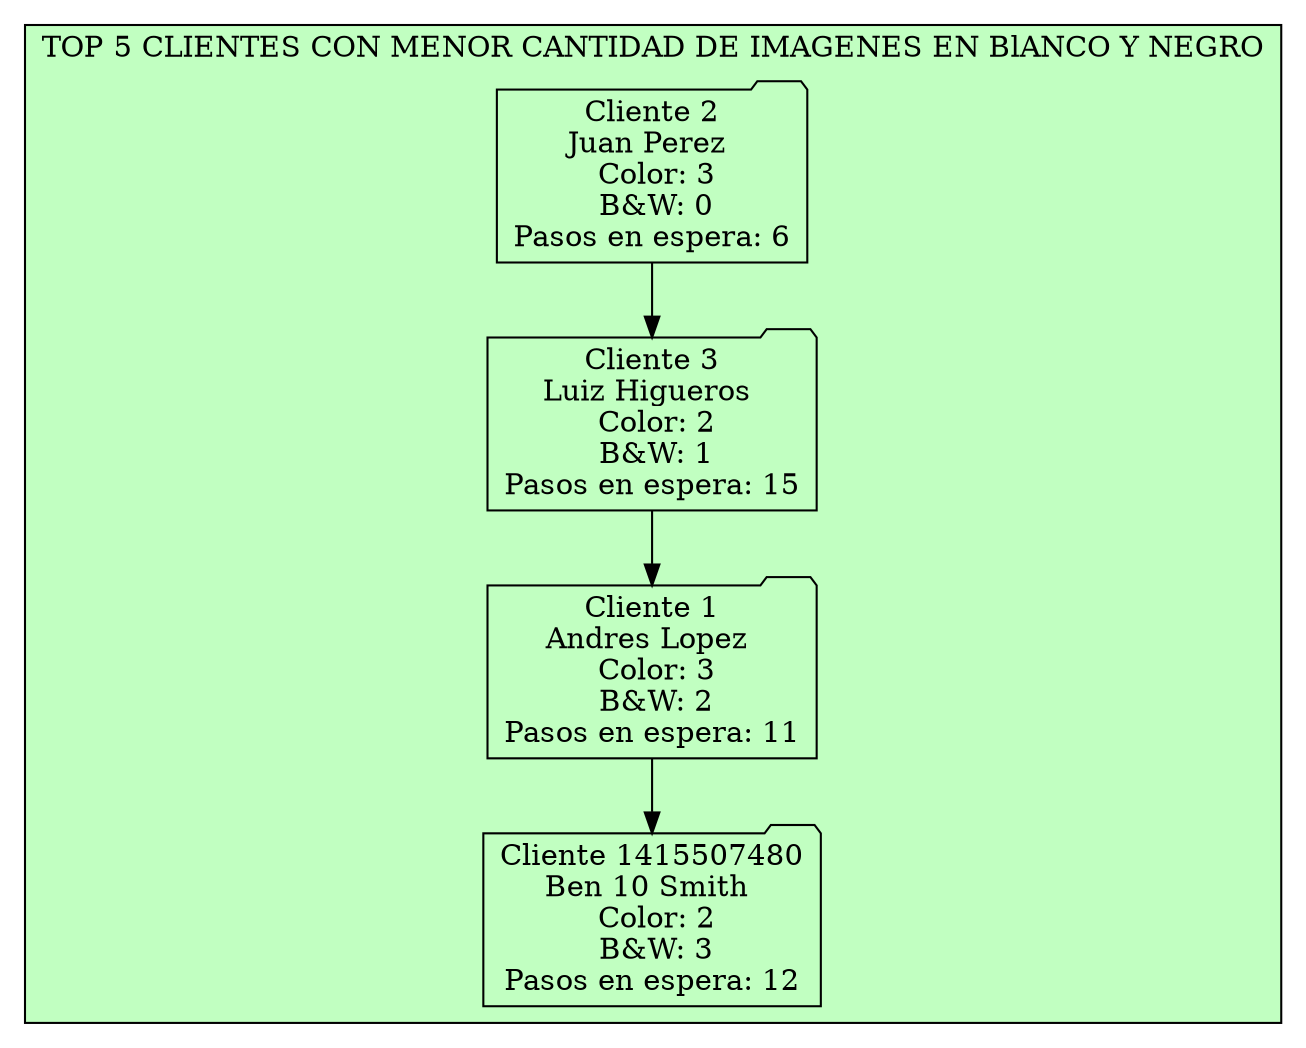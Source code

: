 digraph G { 
subgraph cluster_ClientesTOP{ 
label="TOP 5 CLIENTES CON MENOR CANTIDAD DE IMAGENES EN BlANCO Y NEGRO"; 
bgcolor="darkseagreen1"; 
node[shape = box]; 
Nodo2081191879[shape=folder label="Cliente 2\nJuan Perez \n Color: 3\n B&W: 0\nPasos en espera: 6"];
Nodo2061347276[shape=folder label="Cliente 3\nLuiz Higueros \n Color: 2\n B&W: 1\nPasos en espera: 15"];
Nodo1559122513[shape=folder label="Cliente 1\nAndres Lopez \n Color: 3\n B&W: 2\nPasos en espera: 11"];
Nodo1128096251[shape=folder label="Cliente 1415507480\nBen 10 Smith \n Color: 2\n B&W: 3\nPasos en espera: 12"];
Nodo2081191879 -> Nodo2061347276 
Nodo2061347276 -> Nodo1559122513 
Nodo1559122513 -> Nodo1128096251 
}rankdir = TB;
}
